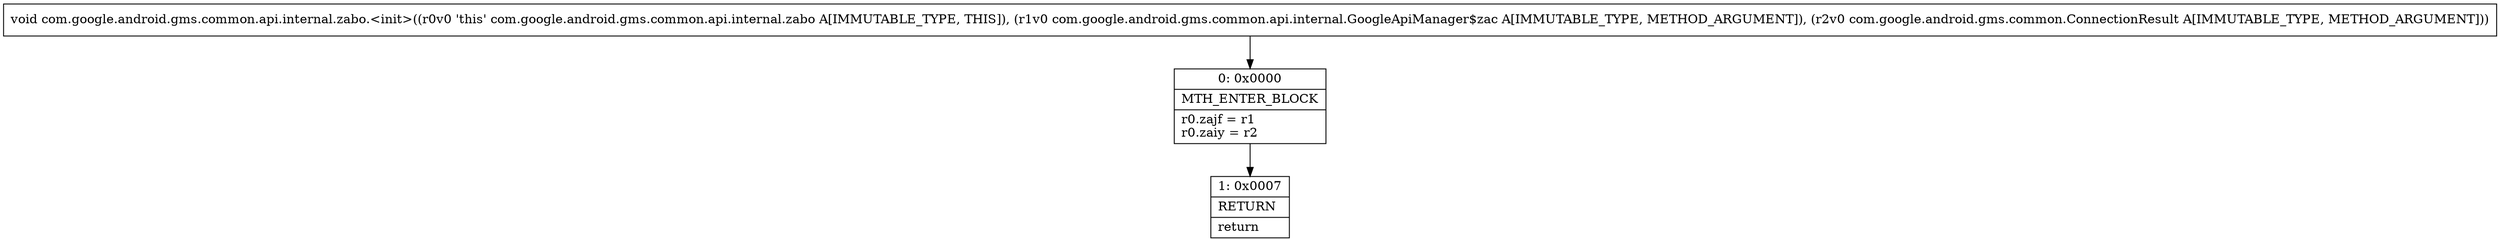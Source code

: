 digraph "CFG forcom.google.android.gms.common.api.internal.zabo.\<init\>(Lcom\/google\/android\/gms\/common\/api\/internal\/GoogleApiManager$zac;Lcom\/google\/android\/gms\/common\/ConnectionResult;)V" {
Node_0 [shape=record,label="{0\:\ 0x0000|MTH_ENTER_BLOCK\l|r0.zajf = r1\lr0.zaiy = r2\l}"];
Node_1 [shape=record,label="{1\:\ 0x0007|RETURN\l|return\l}"];
MethodNode[shape=record,label="{void com.google.android.gms.common.api.internal.zabo.\<init\>((r0v0 'this' com.google.android.gms.common.api.internal.zabo A[IMMUTABLE_TYPE, THIS]), (r1v0 com.google.android.gms.common.api.internal.GoogleApiManager$zac A[IMMUTABLE_TYPE, METHOD_ARGUMENT]), (r2v0 com.google.android.gms.common.ConnectionResult A[IMMUTABLE_TYPE, METHOD_ARGUMENT])) }"];
MethodNode -> Node_0;
Node_0 -> Node_1;
}

